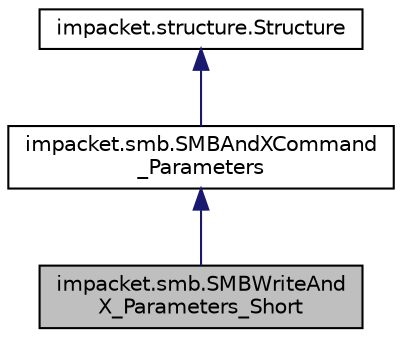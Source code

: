 digraph "impacket.smb.SMBWriteAndX_Parameters_Short"
{
  edge [fontname="Helvetica",fontsize="10",labelfontname="Helvetica",labelfontsize="10"];
  node [fontname="Helvetica",fontsize="10",shape=record];
  Node3 [label="impacket.smb.SMBWriteAnd\lX_Parameters_Short",height=0.2,width=0.4,color="black", fillcolor="grey75", style="filled", fontcolor="black"];
  Node4 -> Node3 [dir="back",color="midnightblue",fontsize="10",style="solid",fontname="Helvetica"];
  Node4 [label="impacket.smb.SMBAndXCommand\l_Parameters",height=0.2,width=0.4,color="black", fillcolor="white", style="filled",URL="$classimpacket_1_1smb_1_1_s_m_b_and_x_command___parameters.html"];
  Node5 -> Node4 [dir="back",color="midnightblue",fontsize="10",style="solid",fontname="Helvetica"];
  Node5 [label="impacket.structure.Structure",height=0.2,width=0.4,color="black", fillcolor="white", style="filled",URL="$classimpacket_1_1structure_1_1_structure.html"];
}
